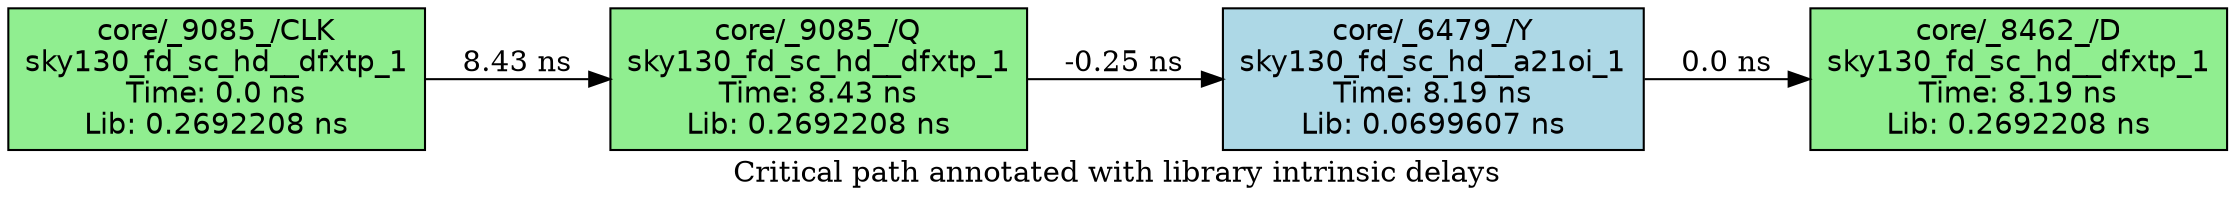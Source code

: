 digraph critical_path {
 rankdir=LR;
 node [shape=box, fontname="Helvetica", style="filled"];
 n0 [label="core/_9085_/CLK\nsky130_fd_sc_hd__dfxtp_1\nTime: 0.0 ns\nLib: 0.2692208 ns", fillcolor="lightgreen"];
 n1 [label="core/_9085_/Q\nsky130_fd_sc_hd__dfxtp_1\nTime: 8.43 ns\nLib: 0.2692208 ns", fillcolor="lightgreen"];
 n2 [label="core/_6479_/Y\nsky130_fd_sc_hd__a21oi_1\nTime: 8.19 ns\nLib: 0.0699607 ns", fillcolor="lightblue"];
 n3 [label="core/_8462_/D\nsky130_fd_sc_hd__dfxtp_1\nTime: 8.19 ns\nLib: 0.2692208 ns", fillcolor="lightgreen"];
 n0 -> n1 [label="8.43 ns"];
 n1 -> n2 [label="-0.25 ns"];
 n2 -> n3 [label="0.0 ns"];
 label="Critical path annotated with library intrinsic delays";
}